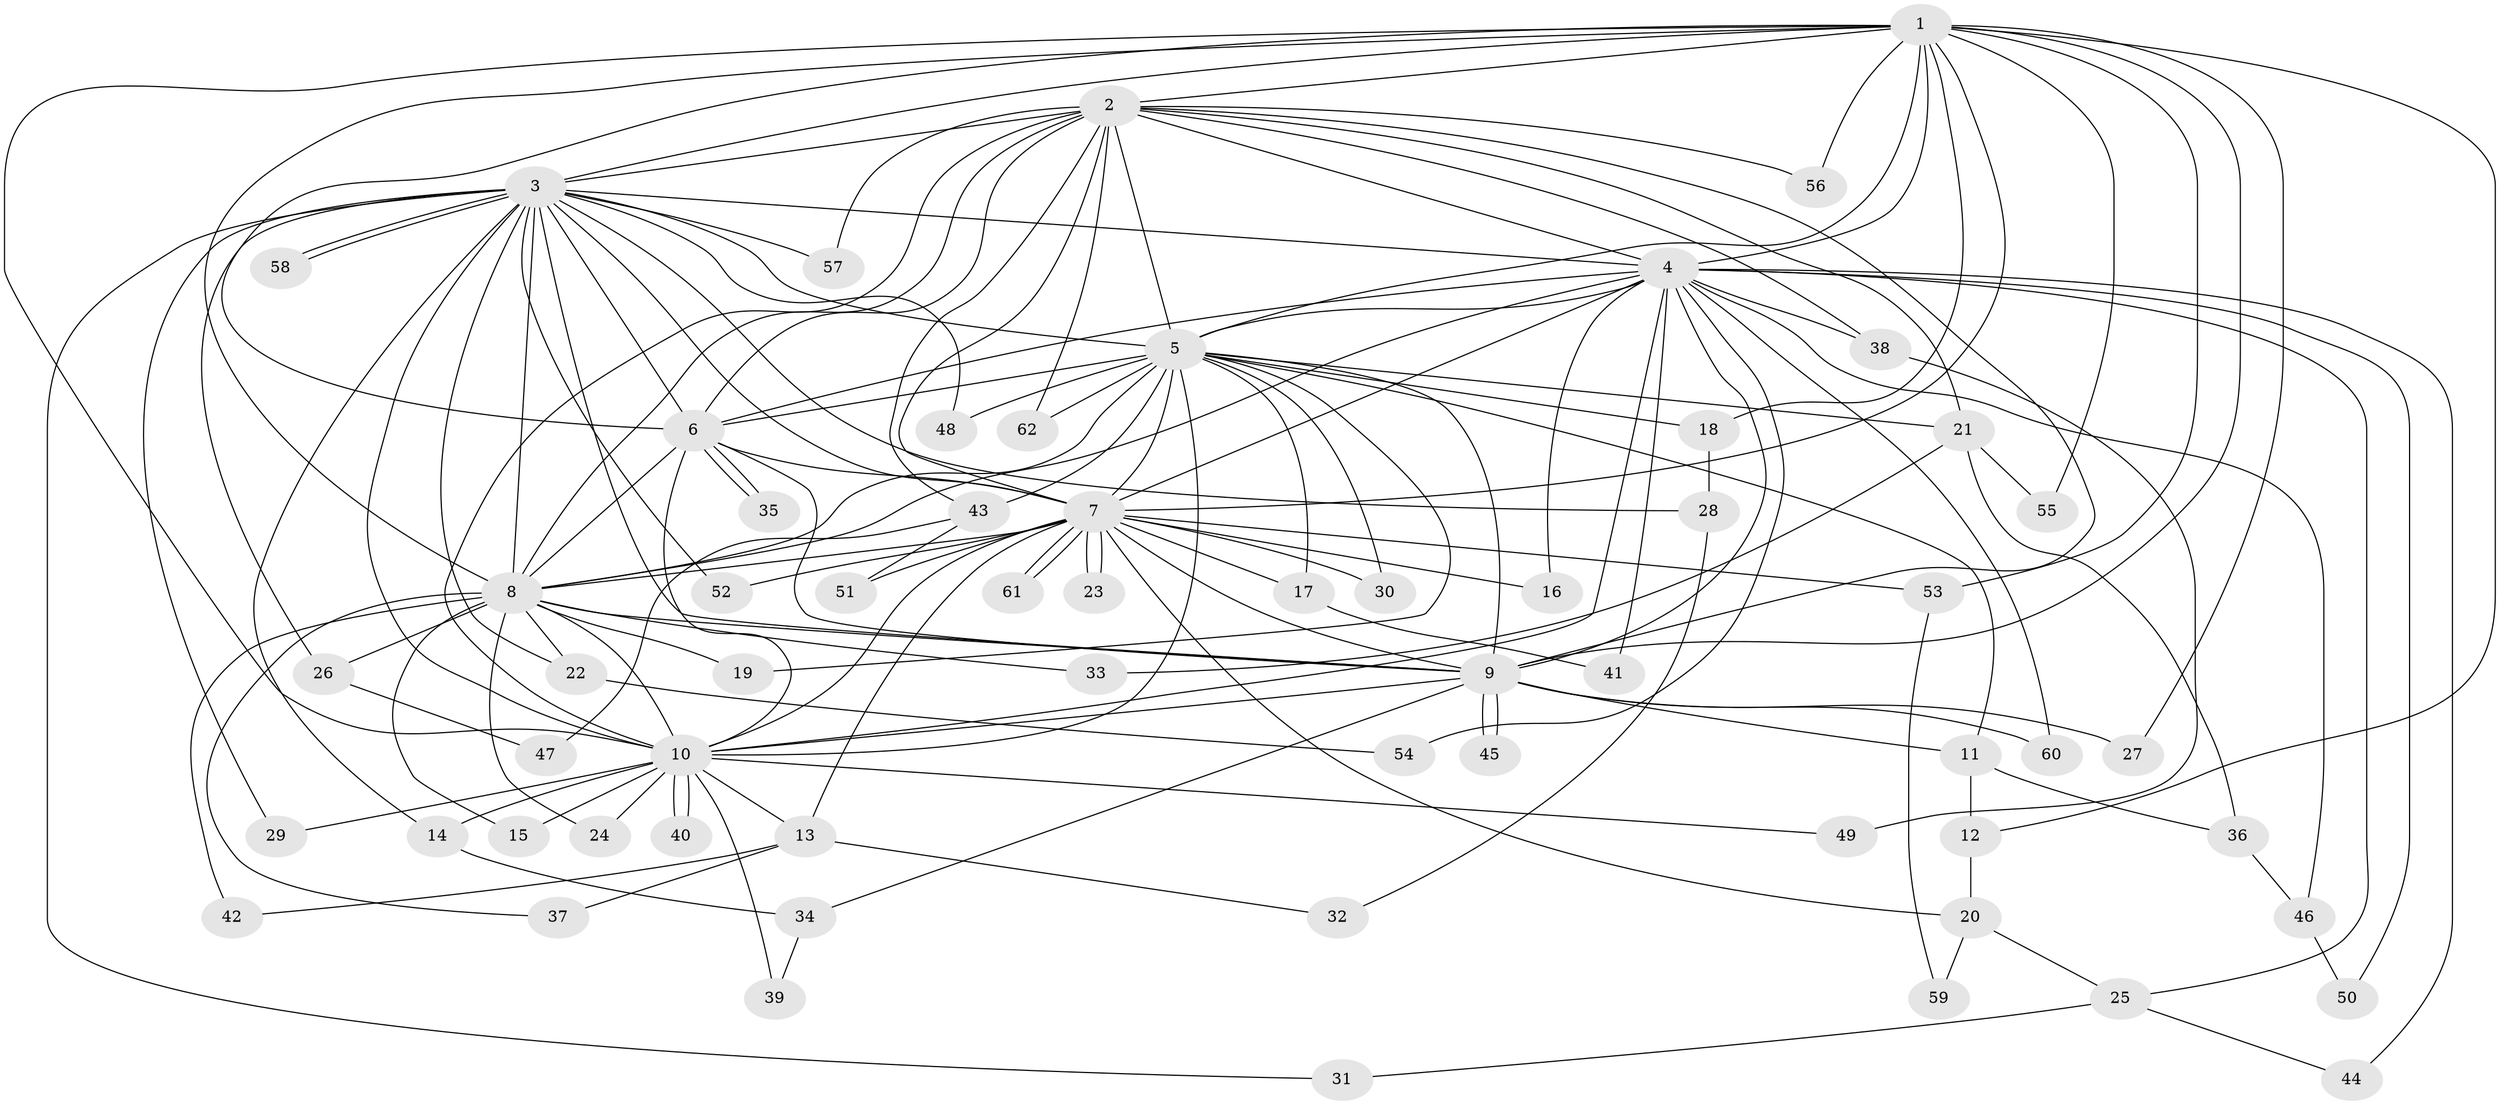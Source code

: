 // Generated by graph-tools (version 1.1) at 2025/45/03/09/25 04:45:06]
// undirected, 62 vertices, 149 edges
graph export_dot {
graph [start="1"]
  node [color=gray90,style=filled];
  1;
  2;
  3;
  4;
  5;
  6;
  7;
  8;
  9;
  10;
  11;
  12;
  13;
  14;
  15;
  16;
  17;
  18;
  19;
  20;
  21;
  22;
  23;
  24;
  25;
  26;
  27;
  28;
  29;
  30;
  31;
  32;
  33;
  34;
  35;
  36;
  37;
  38;
  39;
  40;
  41;
  42;
  43;
  44;
  45;
  46;
  47;
  48;
  49;
  50;
  51;
  52;
  53;
  54;
  55;
  56;
  57;
  58;
  59;
  60;
  61;
  62;
  1 -- 2;
  1 -- 3;
  1 -- 4;
  1 -- 5;
  1 -- 6;
  1 -- 7;
  1 -- 8;
  1 -- 9;
  1 -- 10;
  1 -- 12;
  1 -- 18;
  1 -- 27;
  1 -- 53;
  1 -- 55;
  1 -- 56;
  2 -- 3;
  2 -- 4;
  2 -- 5;
  2 -- 6;
  2 -- 7;
  2 -- 8;
  2 -- 9;
  2 -- 10;
  2 -- 21;
  2 -- 38;
  2 -- 43;
  2 -- 56;
  2 -- 57;
  2 -- 62;
  3 -- 4;
  3 -- 5;
  3 -- 6;
  3 -- 7;
  3 -- 8;
  3 -- 9;
  3 -- 10;
  3 -- 14;
  3 -- 22;
  3 -- 26;
  3 -- 28;
  3 -- 29;
  3 -- 31;
  3 -- 48;
  3 -- 52;
  3 -- 57;
  3 -- 58;
  3 -- 58;
  4 -- 5;
  4 -- 6;
  4 -- 7;
  4 -- 8;
  4 -- 9;
  4 -- 10;
  4 -- 16;
  4 -- 25;
  4 -- 38;
  4 -- 41;
  4 -- 44;
  4 -- 46;
  4 -- 50;
  4 -- 54;
  4 -- 60;
  5 -- 6;
  5 -- 7;
  5 -- 8;
  5 -- 9;
  5 -- 10;
  5 -- 11;
  5 -- 17;
  5 -- 18;
  5 -- 19;
  5 -- 21;
  5 -- 30;
  5 -- 43;
  5 -- 48;
  5 -- 62;
  6 -- 7;
  6 -- 8;
  6 -- 9;
  6 -- 10;
  6 -- 35;
  6 -- 35;
  7 -- 8;
  7 -- 9;
  7 -- 10;
  7 -- 13;
  7 -- 16;
  7 -- 17;
  7 -- 20;
  7 -- 23;
  7 -- 23;
  7 -- 30;
  7 -- 51;
  7 -- 52;
  7 -- 53;
  7 -- 61;
  7 -- 61;
  8 -- 9;
  8 -- 10;
  8 -- 15;
  8 -- 19;
  8 -- 22;
  8 -- 24;
  8 -- 26;
  8 -- 33;
  8 -- 37;
  8 -- 42;
  9 -- 10;
  9 -- 11;
  9 -- 27;
  9 -- 34;
  9 -- 45;
  9 -- 45;
  9 -- 60;
  10 -- 13;
  10 -- 14;
  10 -- 15;
  10 -- 24;
  10 -- 29;
  10 -- 39;
  10 -- 40;
  10 -- 40;
  10 -- 49;
  11 -- 12;
  11 -- 36;
  12 -- 20;
  13 -- 32;
  13 -- 37;
  13 -- 42;
  14 -- 34;
  17 -- 41;
  18 -- 28;
  20 -- 25;
  20 -- 59;
  21 -- 33;
  21 -- 36;
  21 -- 55;
  22 -- 54;
  25 -- 31;
  25 -- 44;
  26 -- 47;
  28 -- 32;
  34 -- 39;
  36 -- 46;
  38 -- 49;
  43 -- 47;
  43 -- 51;
  46 -- 50;
  53 -- 59;
}
